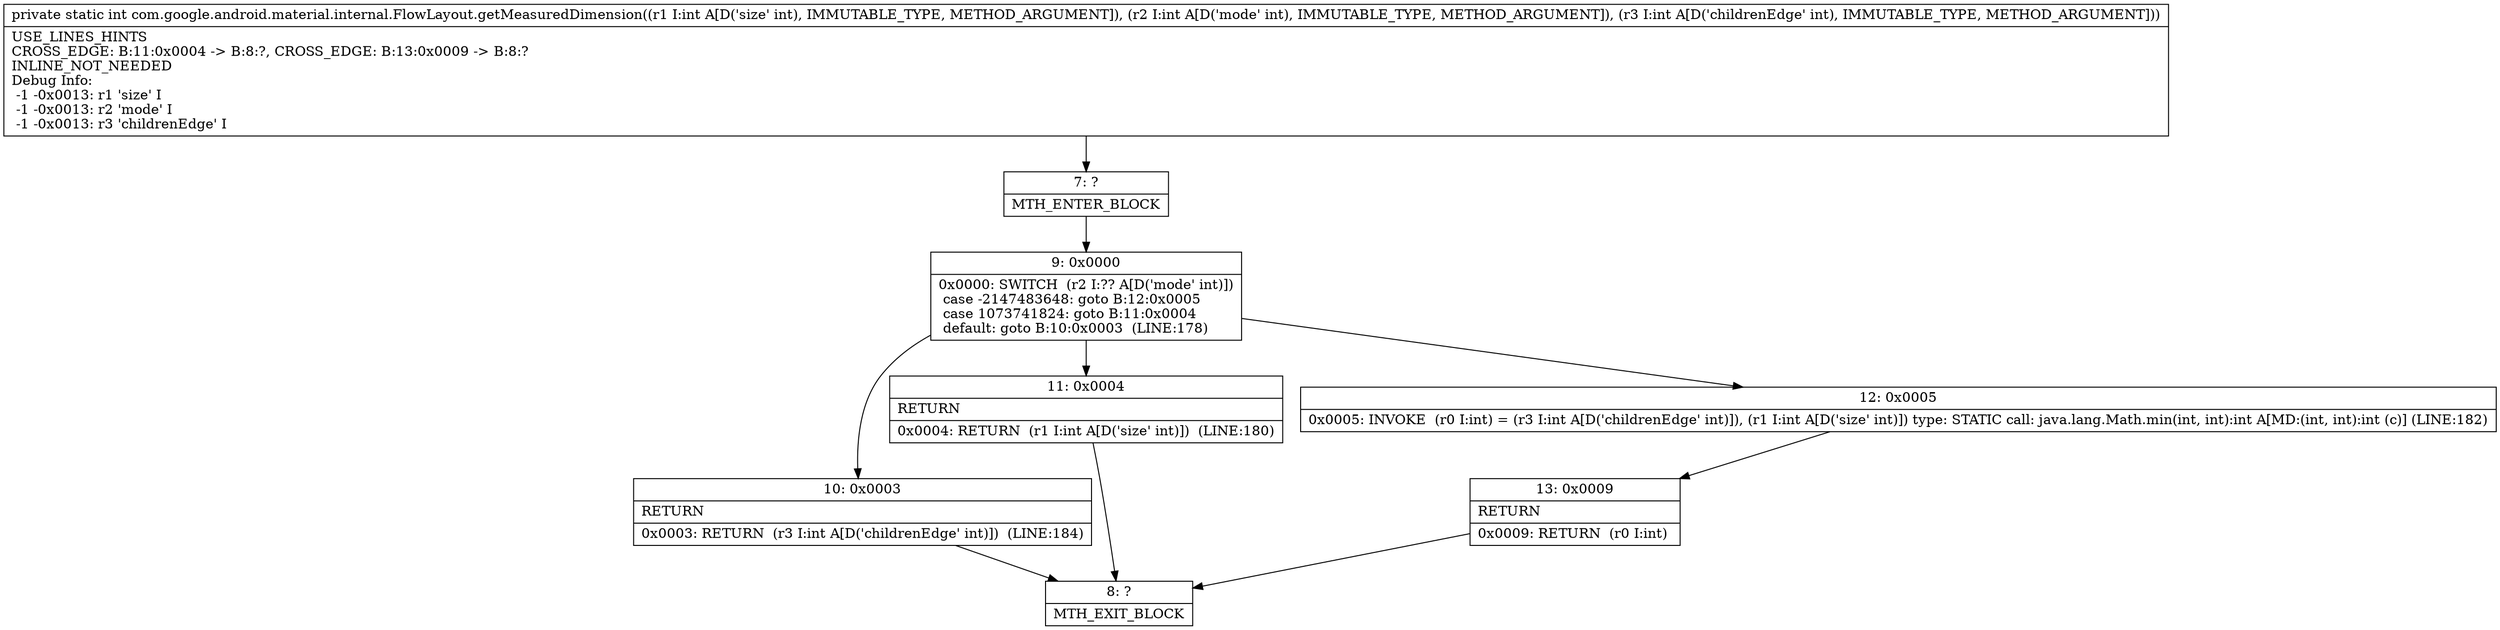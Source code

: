 digraph "CFG forcom.google.android.material.internal.FlowLayout.getMeasuredDimension(III)I" {
Node_7 [shape=record,label="{7\:\ ?|MTH_ENTER_BLOCK\l}"];
Node_9 [shape=record,label="{9\:\ 0x0000|0x0000: SWITCH  (r2 I:?? A[D('mode' int)])\l case \-2147483648: goto B:12:0x0005\l case 1073741824: goto B:11:0x0004\l default: goto B:10:0x0003  (LINE:178)\l}"];
Node_10 [shape=record,label="{10\:\ 0x0003|RETURN\l|0x0003: RETURN  (r3 I:int A[D('childrenEdge' int)])  (LINE:184)\l}"];
Node_8 [shape=record,label="{8\:\ ?|MTH_EXIT_BLOCK\l}"];
Node_11 [shape=record,label="{11\:\ 0x0004|RETURN\l|0x0004: RETURN  (r1 I:int A[D('size' int)])  (LINE:180)\l}"];
Node_12 [shape=record,label="{12\:\ 0x0005|0x0005: INVOKE  (r0 I:int) = (r3 I:int A[D('childrenEdge' int)]), (r1 I:int A[D('size' int)]) type: STATIC call: java.lang.Math.min(int, int):int A[MD:(int, int):int (c)] (LINE:182)\l}"];
Node_13 [shape=record,label="{13\:\ 0x0009|RETURN\l|0x0009: RETURN  (r0 I:int) \l}"];
MethodNode[shape=record,label="{private static int com.google.android.material.internal.FlowLayout.getMeasuredDimension((r1 I:int A[D('size' int), IMMUTABLE_TYPE, METHOD_ARGUMENT]), (r2 I:int A[D('mode' int), IMMUTABLE_TYPE, METHOD_ARGUMENT]), (r3 I:int A[D('childrenEdge' int), IMMUTABLE_TYPE, METHOD_ARGUMENT]))  | USE_LINES_HINTS\lCROSS_EDGE: B:11:0x0004 \-\> B:8:?, CROSS_EDGE: B:13:0x0009 \-\> B:8:?\lINLINE_NOT_NEEDED\lDebug Info:\l  \-1 \-0x0013: r1 'size' I\l  \-1 \-0x0013: r2 'mode' I\l  \-1 \-0x0013: r3 'childrenEdge' I\l}"];
MethodNode -> Node_7;Node_7 -> Node_9;
Node_9 -> Node_10;
Node_9 -> Node_11;
Node_9 -> Node_12;
Node_10 -> Node_8;
Node_11 -> Node_8;
Node_12 -> Node_13;
Node_13 -> Node_8;
}


